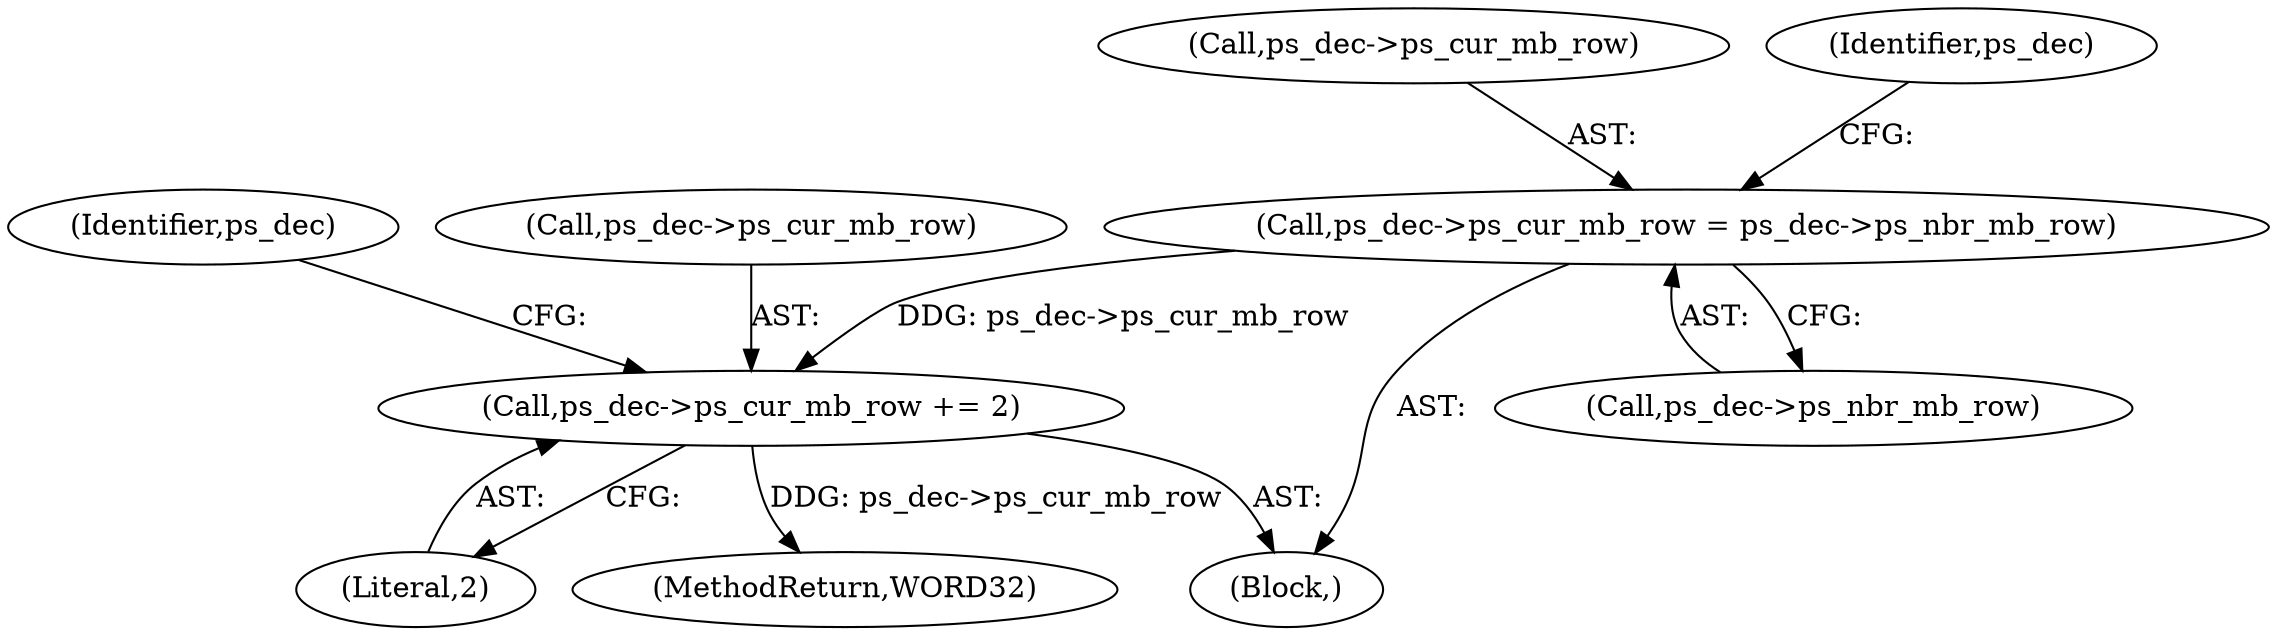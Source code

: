 digraph "0_Android_a78887bcffbc2995cf9ed72e0697acf560875e9e_3@pointer" {
"1001332" [label="(Call,ps_dec->ps_cur_mb_row = ps_dec->ps_nbr_mb_row)"];
"1001339" [label="(Call,ps_dec->ps_cur_mb_row += 2)"];
"1001332" [label="(Call,ps_dec->ps_cur_mb_row = ps_dec->ps_nbr_mb_row)"];
"1001333" [label="(Call,ps_dec->ps_cur_mb_row)"];
"1001336" [label="(Call,ps_dec->ps_nbr_mb_row)"];
"1001343" [label="(Literal,2)"];
"1000138" [label="(Block,)"];
"1001346" [label="(Identifier,ps_dec)"];
"1001340" [label="(Call,ps_dec->ps_cur_mb_row)"];
"1002052" [label="(MethodReturn,WORD32)"];
"1001339" [label="(Call,ps_dec->ps_cur_mb_row += 2)"];
"1001341" [label="(Identifier,ps_dec)"];
"1001332" -> "1000138"  [label="AST: "];
"1001332" -> "1001336"  [label="CFG: "];
"1001333" -> "1001332"  [label="AST: "];
"1001336" -> "1001332"  [label="AST: "];
"1001341" -> "1001332"  [label="CFG: "];
"1001332" -> "1001339"  [label="DDG: ps_dec->ps_cur_mb_row"];
"1001339" -> "1000138"  [label="AST: "];
"1001339" -> "1001343"  [label="CFG: "];
"1001340" -> "1001339"  [label="AST: "];
"1001343" -> "1001339"  [label="AST: "];
"1001346" -> "1001339"  [label="CFG: "];
"1001339" -> "1002052"  [label="DDG: ps_dec->ps_cur_mb_row"];
}
